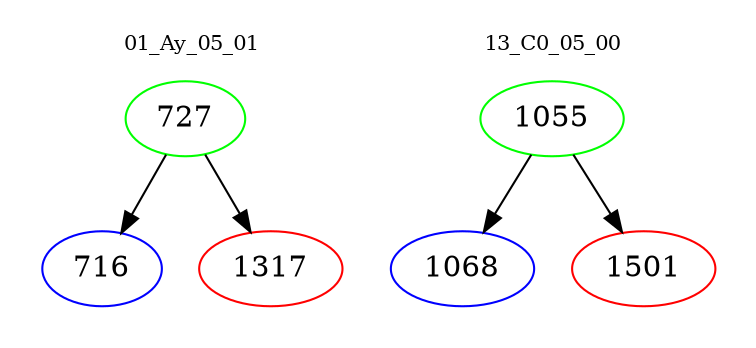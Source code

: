 digraph{
subgraph cluster_0 {
color = white
label = "01_Ay_05_01";
fontsize=10;
T0_727 [label="727", color="green"]
T0_727 -> T0_716 [color="black"]
T0_716 [label="716", color="blue"]
T0_727 -> T0_1317 [color="black"]
T0_1317 [label="1317", color="red"]
}
subgraph cluster_1 {
color = white
label = "13_C0_05_00";
fontsize=10;
T1_1055 [label="1055", color="green"]
T1_1055 -> T1_1068 [color="black"]
T1_1068 [label="1068", color="blue"]
T1_1055 -> T1_1501 [color="black"]
T1_1501 [label="1501", color="red"]
}
}
